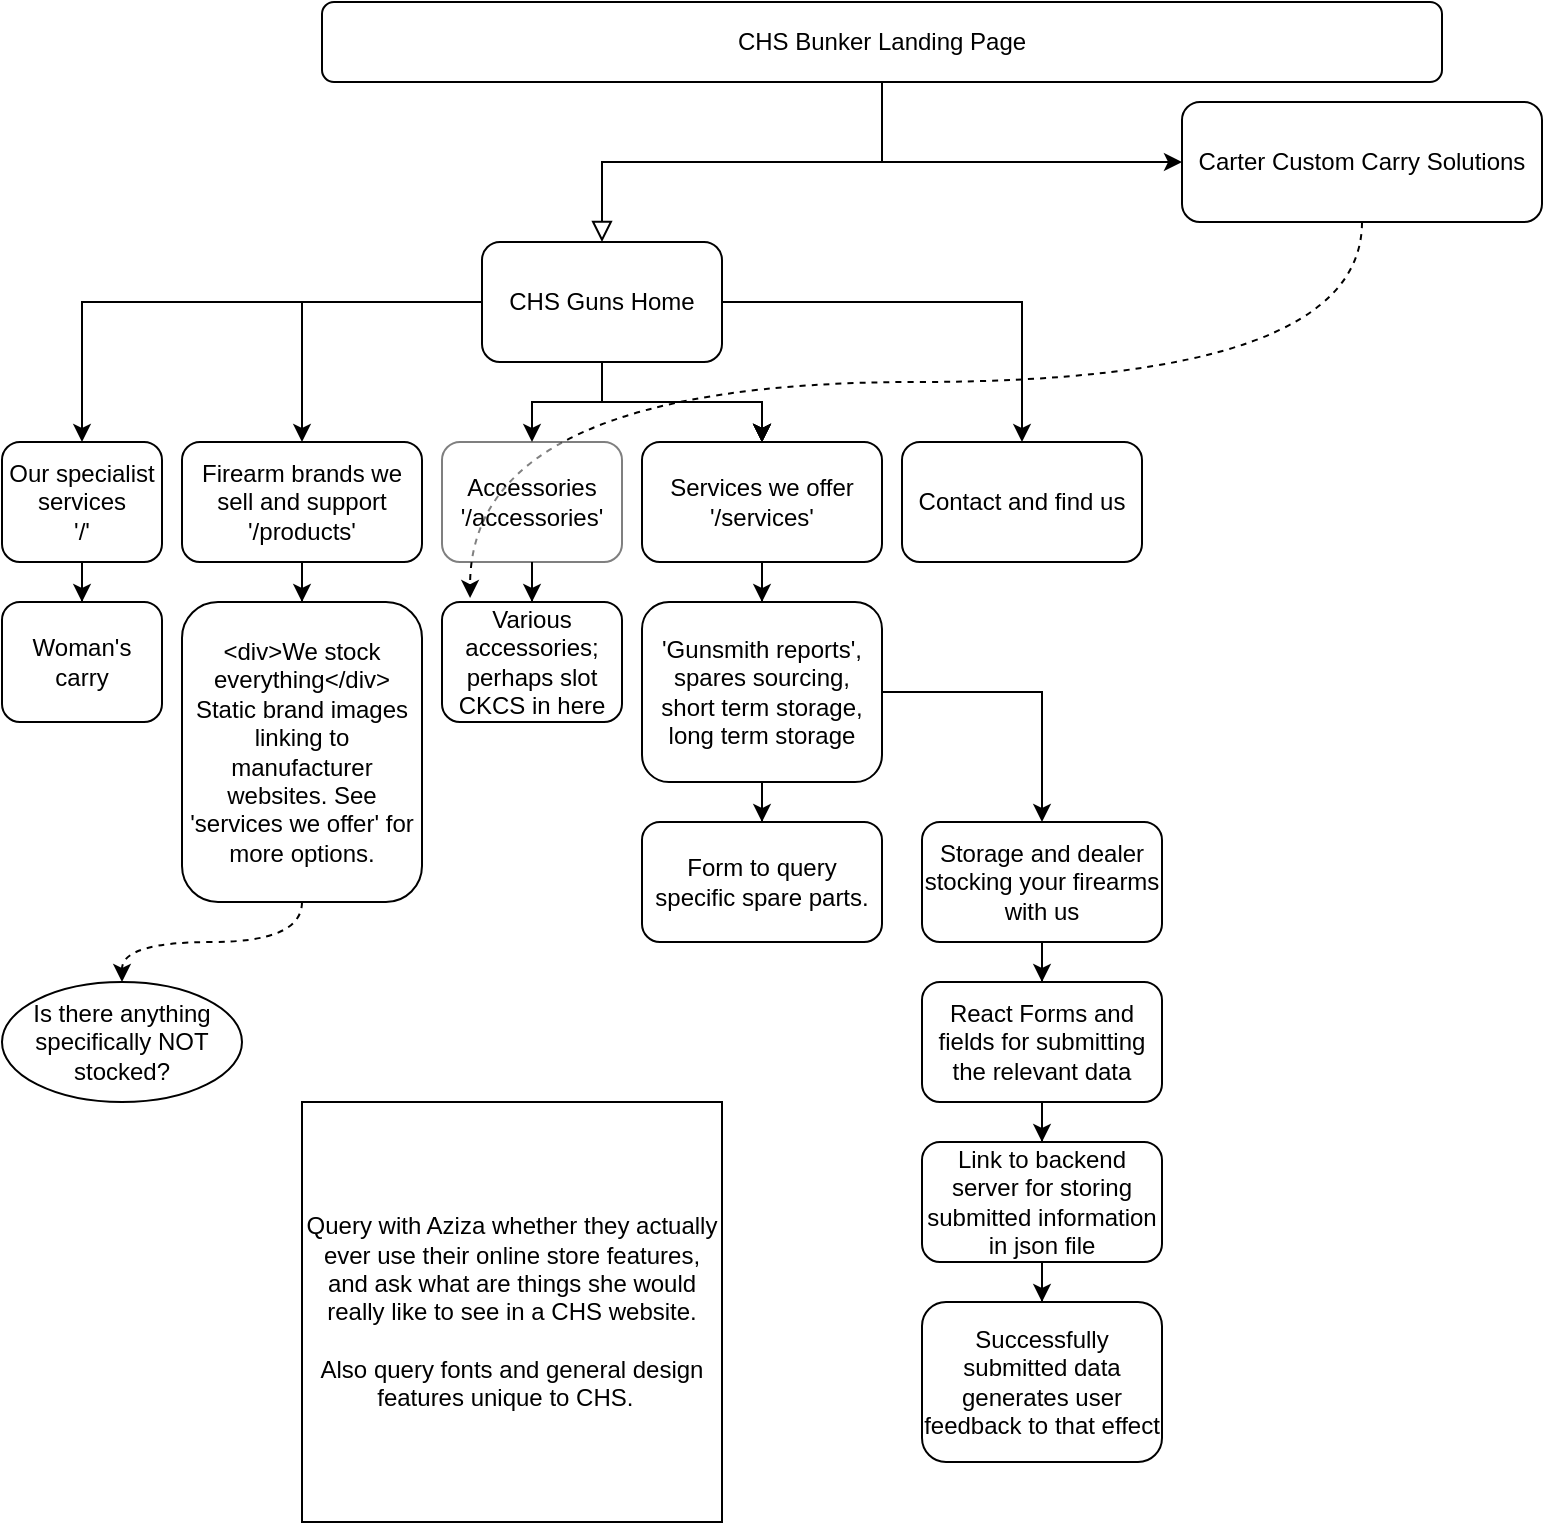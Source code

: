 <mxfile version="15.8.7" type="device"><diagram id="C5RBs43oDa-KdzZeNtuy" name="Page-1"><mxGraphModel dx="1662" dy="865" grid="1" gridSize="10" guides="1" tooltips="1" connect="1" arrows="1" fold="1" page="1" pageScale="1" pageWidth="827" pageHeight="1169" math="0" shadow="0"><root><mxCell id="WIyWlLk6GJQsqaUBKTNV-0"/><mxCell id="WIyWlLk6GJQsqaUBKTNV-1" parent="WIyWlLk6GJQsqaUBKTNV-0"/><mxCell id="WIyWlLk6GJQsqaUBKTNV-2" value="" style="rounded=0;html=1;jettySize=auto;orthogonalLoop=1;fontSize=11;endArrow=block;endFill=0;endSize=8;strokeWidth=1;shadow=0;labelBackgroundColor=none;edgeStyle=orthogonalEdgeStyle;" parent="WIyWlLk6GJQsqaUBKTNV-1" source="WIyWlLk6GJQsqaUBKTNV-3" target="ajiikEBJE1kDpf5D1zo7-4" edge="1"><mxGeometry relative="1" as="geometry"><mxPoint x="310" y="110" as="targetPoint"/><Array as="points"><mxPoint x="440" y="80"/><mxPoint x="300" y="80"/></Array></mxGeometry></mxCell><mxCell id="ajiikEBJE1kDpf5D1zo7-3" value="" style="edgeStyle=orthogonalEdgeStyle;rounded=0;orthogonalLoop=1;jettySize=auto;html=1;" parent="WIyWlLk6GJQsqaUBKTNV-1" source="WIyWlLk6GJQsqaUBKTNV-3" target="ajiikEBJE1kDpf5D1zo7-2" edge="1"><mxGeometry relative="1" as="geometry"><Array as="points"><mxPoint x="440" y="80"/><mxPoint x="680" y="80"/></Array></mxGeometry></mxCell><mxCell id="WIyWlLk6GJQsqaUBKTNV-3" value="CHS Bunker Landing Page" style="rounded=1;whiteSpace=wrap;html=1;fontSize=12;glass=0;strokeWidth=1;shadow=0;" parent="WIyWlLk6GJQsqaUBKTNV-1" vertex="1"><mxGeometry x="160" width="560" height="40" as="geometry"/></mxCell><mxCell id="_h2YBOwuBDMzF5DYbI0a-5" value="" style="edgeStyle=orthogonalEdgeStyle;orthogonalLoop=1;jettySize=auto;html=1;entryX=0.156;entryY=-0.033;entryDx=0;entryDy=0;entryPerimeter=0;curved=1;dashed=1;" parent="WIyWlLk6GJQsqaUBKTNV-1" source="ajiikEBJE1kDpf5D1zo7-2" target="cg36POyWOcAlL6MgtBCP-4" edge="1"><mxGeometry relative="1" as="geometry"><mxPoint x="680" y="190" as="targetPoint"/><Array as="points"><mxPoint x="680" y="190"/><mxPoint x="234" y="190"/></Array></mxGeometry></mxCell><mxCell id="ajiikEBJE1kDpf5D1zo7-2" value="Carter Custom Carry Solutions" style="whiteSpace=wrap;html=1;rounded=1;glass=0;strokeWidth=1;shadow=0;" parent="WIyWlLk6GJQsqaUBKTNV-1" vertex="1"><mxGeometry x="590" y="50" width="180" height="60" as="geometry"/></mxCell><mxCell id="ajiikEBJE1kDpf5D1zo7-6" value="" style="edgeStyle=orthogonalEdgeStyle;rounded=0;orthogonalLoop=1;jettySize=auto;html=1;" parent="WIyWlLk6GJQsqaUBKTNV-1" source="ajiikEBJE1kDpf5D1zo7-4" target="ajiikEBJE1kDpf5D1zo7-5" edge="1"><mxGeometry relative="1" as="geometry"/></mxCell><mxCell id="ajiikEBJE1kDpf5D1zo7-8" value="" style="edgeStyle=orthogonalEdgeStyle;rounded=0;orthogonalLoop=1;jettySize=auto;html=1;" parent="WIyWlLk6GJQsqaUBKTNV-1" source="ajiikEBJE1kDpf5D1zo7-4" target="ajiikEBJE1kDpf5D1zo7-7" edge="1"><mxGeometry relative="1" as="geometry"/></mxCell><mxCell id="ajiikEBJE1kDpf5D1zo7-10" value="" style="edgeStyle=orthogonalEdgeStyle;rounded=0;orthogonalLoop=1;jettySize=auto;html=1;" parent="WIyWlLk6GJQsqaUBKTNV-1" source="ajiikEBJE1kDpf5D1zo7-4" target="ajiikEBJE1kDpf5D1zo7-9" edge="1"><mxGeometry relative="1" as="geometry"/></mxCell><mxCell id="ajiikEBJE1kDpf5D1zo7-11" value="" style="edgeStyle=orthogonalEdgeStyle;rounded=0;orthogonalLoop=1;jettySize=auto;html=1;" parent="WIyWlLk6GJQsqaUBKTNV-1" source="ajiikEBJE1kDpf5D1zo7-4" target="ajiikEBJE1kDpf5D1zo7-7" edge="1"><mxGeometry relative="1" as="geometry"/></mxCell><mxCell id="ajiikEBJE1kDpf5D1zo7-12" value="" style="edgeStyle=orthogonalEdgeStyle;rounded=0;orthogonalLoop=1;jettySize=auto;html=1;" parent="WIyWlLk6GJQsqaUBKTNV-1" source="ajiikEBJE1kDpf5D1zo7-4" target="ajiikEBJE1kDpf5D1zo7-7" edge="1"><mxGeometry relative="1" as="geometry"/></mxCell><mxCell id="ajiikEBJE1kDpf5D1zo7-14" value="" style="edgeStyle=orthogonalEdgeStyle;rounded=0;orthogonalLoop=1;jettySize=auto;html=1;" parent="WIyWlLk6GJQsqaUBKTNV-1" source="ajiikEBJE1kDpf5D1zo7-4" target="ajiikEBJE1kDpf5D1zo7-13" edge="1"><mxGeometry relative="1" as="geometry"/></mxCell><mxCell id="cg36POyWOcAlL6MgtBCP-0" value="" style="edgeStyle=orthogonalEdgeStyle;rounded=0;orthogonalLoop=1;jettySize=auto;html=1;" parent="WIyWlLk6GJQsqaUBKTNV-1" source="ajiikEBJE1kDpf5D1zo7-4" target="ajiikEBJE1kDpf5D1zo7-7" edge="1"><mxGeometry relative="1" as="geometry"/></mxCell><mxCell id="cg36POyWOcAlL6MgtBCP-1" value="" style="edgeStyle=orthogonalEdgeStyle;rounded=0;orthogonalLoop=1;jettySize=auto;html=1;" parent="WIyWlLk6GJQsqaUBKTNV-1" source="ajiikEBJE1kDpf5D1zo7-4" target="ajiikEBJE1kDpf5D1zo7-7" edge="1"><mxGeometry relative="1" as="geometry"/></mxCell><mxCell id="cg36POyWOcAlL6MgtBCP-3" value="" style="edgeStyle=orthogonalEdgeStyle;rounded=0;orthogonalLoop=1;jettySize=auto;html=1;" parent="WIyWlLk6GJQsqaUBKTNV-1" source="ajiikEBJE1kDpf5D1zo7-4" target="cg36POyWOcAlL6MgtBCP-2" edge="1"><mxGeometry relative="1" as="geometry"/></mxCell><mxCell id="ajiikEBJE1kDpf5D1zo7-4" value="CHS Guns Home" style="rounded=1;whiteSpace=wrap;html=1;" parent="WIyWlLk6GJQsqaUBKTNV-1" vertex="1"><mxGeometry x="240" y="120" width="120" height="60" as="geometry"/></mxCell><mxCell id="ajiikEBJE1kDpf5D1zo7-26" value="" style="edgeStyle=orthogonalEdgeStyle;rounded=0;orthogonalLoop=1;jettySize=auto;html=1;strokeColor=default;" parent="WIyWlLk6GJQsqaUBKTNV-1" source="ajiikEBJE1kDpf5D1zo7-5" target="ajiikEBJE1kDpf5D1zo7-25" edge="1"><mxGeometry relative="1" as="geometry"/></mxCell><mxCell id="ajiikEBJE1kDpf5D1zo7-5" value="Firearm brands we sell and support&lt;br&gt;'/products'" style="rounded=1;whiteSpace=wrap;html=1;" parent="WIyWlLk6GJQsqaUBKTNV-1" vertex="1"><mxGeometry x="90" y="220" width="120" height="60" as="geometry"/></mxCell><mxCell id="ajiikEBJE1kDpf5D1zo7-28" value="" style="edgeStyle=orthogonalEdgeStyle;rounded=0;orthogonalLoop=1;jettySize=auto;html=1;strokeColor=default;" parent="WIyWlLk6GJQsqaUBKTNV-1" source="ajiikEBJE1kDpf5D1zo7-7" target="ajiikEBJE1kDpf5D1zo7-27" edge="1"><mxGeometry relative="1" as="geometry"/></mxCell><mxCell id="ajiikEBJE1kDpf5D1zo7-7" value="Services we offer&lt;br&gt;'/services'" style="whiteSpace=wrap;html=1;rounded=1;" parent="WIyWlLk6GJQsqaUBKTNV-1" vertex="1"><mxGeometry x="320" y="220" width="120" height="60" as="geometry"/></mxCell><mxCell id="ajiikEBJE1kDpf5D1zo7-32" value="" style="edgeStyle=orthogonalEdgeStyle;rounded=0;orthogonalLoop=1;jettySize=auto;html=1;strokeColor=default;" parent="WIyWlLk6GJQsqaUBKTNV-1" source="ajiikEBJE1kDpf5D1zo7-9" target="ajiikEBJE1kDpf5D1zo7-31" edge="1"><mxGeometry relative="1" as="geometry"/></mxCell><mxCell id="ajiikEBJE1kDpf5D1zo7-9" value="Our specialist services&lt;br&gt;'/'" style="whiteSpace=wrap;html=1;rounded=1;" parent="WIyWlLk6GJQsqaUBKTNV-1" vertex="1"><mxGeometry y="220" width="80" height="60" as="geometry"/></mxCell><mxCell id="ajiikEBJE1kDpf5D1zo7-13" value="Contact and find us" style="whiteSpace=wrap;html=1;rounded=1;" parent="WIyWlLk6GJQsqaUBKTNV-1" vertex="1"><mxGeometry x="450" y="220" width="120" height="60" as="geometry"/></mxCell><mxCell id="ajiikEBJE1kDpf5D1zo7-19" value="" style="edgeStyle=orthogonalEdgeStyle;rounded=0;orthogonalLoop=1;jettySize=auto;html=1;" parent="WIyWlLk6GJQsqaUBKTNV-1" source="ajiikEBJE1kDpf5D1zo7-15" target="ajiikEBJE1kDpf5D1zo7-18" edge="1"><mxGeometry relative="1" as="geometry"/></mxCell><mxCell id="ajiikEBJE1kDpf5D1zo7-15" value="Storage and dealer stocking your firearms with us" style="whiteSpace=wrap;html=1;rounded=1;" parent="WIyWlLk6GJQsqaUBKTNV-1" vertex="1"><mxGeometry x="460" y="410" width="120" height="60" as="geometry"/></mxCell><mxCell id="ajiikEBJE1kDpf5D1zo7-17" value="Query with Aziza whether they actually ever use their online store features, and ask what are things she would really like to see in a CHS website.&lt;br&gt;&lt;br&gt;Also query fonts and general design features unique to CHS.&amp;nbsp;&amp;nbsp;" style="whiteSpace=wrap;html=1;aspect=fixed;" parent="WIyWlLk6GJQsqaUBKTNV-1" vertex="1"><mxGeometry x="150" y="550" width="210" height="210" as="geometry"/></mxCell><mxCell id="ajiikEBJE1kDpf5D1zo7-21" value="" style="edgeStyle=orthogonalEdgeStyle;orthogonalLoop=1;jettySize=auto;html=1;rounded=0;strokeColor=none;" parent="WIyWlLk6GJQsqaUBKTNV-1" source="ajiikEBJE1kDpf5D1zo7-18" target="ajiikEBJE1kDpf5D1zo7-20" edge="1"><mxGeometry relative="1" as="geometry"/></mxCell><mxCell id="ajiikEBJE1kDpf5D1zo7-22" value="" style="edgeStyle=orthogonalEdgeStyle;rounded=0;orthogonalLoop=1;jettySize=auto;html=1;strokeColor=default;" parent="WIyWlLk6GJQsqaUBKTNV-1" source="ajiikEBJE1kDpf5D1zo7-18" target="ajiikEBJE1kDpf5D1zo7-20" edge="1"><mxGeometry relative="1" as="geometry"/></mxCell><mxCell id="ajiikEBJE1kDpf5D1zo7-18" value="React Forms and fields for submitting the relevant data" style="whiteSpace=wrap;html=1;rounded=1;" parent="WIyWlLk6GJQsqaUBKTNV-1" vertex="1"><mxGeometry x="460" y="490" width="120" height="60" as="geometry"/></mxCell><mxCell id="ajiikEBJE1kDpf5D1zo7-24" value="" style="edgeStyle=orthogonalEdgeStyle;rounded=0;orthogonalLoop=1;jettySize=auto;html=1;strokeColor=default;" parent="WIyWlLk6GJQsqaUBKTNV-1" source="ajiikEBJE1kDpf5D1zo7-20" target="ajiikEBJE1kDpf5D1zo7-23" edge="1"><mxGeometry relative="1" as="geometry"/></mxCell><mxCell id="ajiikEBJE1kDpf5D1zo7-20" value="Link to backend server for storing submitted information in json file" style="whiteSpace=wrap;html=1;rounded=1;" parent="WIyWlLk6GJQsqaUBKTNV-1" vertex="1"><mxGeometry x="460" y="570" width="120" height="60" as="geometry"/></mxCell><mxCell id="ajiikEBJE1kDpf5D1zo7-23" value="Successfully submitted data generates user feedback to that effect" style="whiteSpace=wrap;html=1;rounded=1;" parent="WIyWlLk6GJQsqaUBKTNV-1" vertex="1"><mxGeometry x="460" y="650" width="120" height="80" as="geometry"/></mxCell><mxCell id="_h2YBOwuBDMzF5DYbI0a-7" value="" style="edgeStyle=orthogonalEdgeStyle;curved=1;orthogonalLoop=1;jettySize=auto;html=1;dashed=1;" parent="WIyWlLk6GJQsqaUBKTNV-1" source="ajiikEBJE1kDpf5D1zo7-25" target="_h2YBOwuBDMzF5DYbI0a-6" edge="1"><mxGeometry relative="1" as="geometry"/></mxCell><mxCell id="ajiikEBJE1kDpf5D1zo7-25" value="&amp;lt;div&amp;gt;We stock everything&amp;lt;/div&amp;gt;&lt;br&gt;Static brand images linking to manufacturer websites. See 'services we offer' for more options." style="rounded=1;whiteSpace=wrap;html=1;" parent="WIyWlLk6GJQsqaUBKTNV-1" vertex="1"><mxGeometry x="90" y="300" width="120" height="150" as="geometry"/></mxCell><mxCell id="_h2YBOwuBDMzF5DYbI0a-1" value="" style="edgeStyle=orthogonalEdgeStyle;rounded=0;orthogonalLoop=1;jettySize=auto;html=1;entryX=0.5;entryY=0;entryDx=0;entryDy=0;" parent="WIyWlLk6GJQsqaUBKTNV-1" source="ajiikEBJE1kDpf5D1zo7-27" target="ajiikEBJE1kDpf5D1zo7-15" edge="1"><mxGeometry relative="1" as="geometry"><mxPoint x="500" y="400" as="targetPoint"/></mxGeometry></mxCell><mxCell id="_h2YBOwuBDMzF5DYbI0a-3" value="" style="edgeStyle=orthogonalEdgeStyle;rounded=0;orthogonalLoop=1;jettySize=auto;html=1;" parent="WIyWlLk6GJQsqaUBKTNV-1" source="ajiikEBJE1kDpf5D1zo7-27" target="_h2YBOwuBDMzF5DYbI0a-2" edge="1"><mxGeometry relative="1" as="geometry"/></mxCell><mxCell id="ajiikEBJE1kDpf5D1zo7-27" value="'Gunsmith reports', spares sourcing, short term storage, long term storage" style="whiteSpace=wrap;html=1;rounded=1;" parent="WIyWlLk6GJQsqaUBKTNV-1" vertex="1"><mxGeometry x="320" y="300" width="120" height="90" as="geometry"/></mxCell><mxCell id="ajiikEBJE1kDpf5D1zo7-31" value="Woman's carry" style="whiteSpace=wrap;html=1;rounded=1;" parent="WIyWlLk6GJQsqaUBKTNV-1" vertex="1"><mxGeometry y="300" width="80" height="60" as="geometry"/></mxCell><mxCell id="cg36POyWOcAlL6MgtBCP-5" value="" style="edgeStyle=orthogonalEdgeStyle;rounded=0;orthogonalLoop=1;jettySize=auto;html=1;" parent="WIyWlLk6GJQsqaUBKTNV-1" source="cg36POyWOcAlL6MgtBCP-2" target="cg36POyWOcAlL6MgtBCP-4" edge="1"><mxGeometry relative="1" as="geometry"/></mxCell><mxCell id="cg36POyWOcAlL6MgtBCP-2" value="Accessories&lt;br&gt;'/accessories'" style="whiteSpace=wrap;html=1;rounded=1;opacity=50;" parent="WIyWlLk6GJQsqaUBKTNV-1" vertex="1"><mxGeometry x="220" y="220" width="90" height="60" as="geometry"/></mxCell><mxCell id="cg36POyWOcAlL6MgtBCP-4" value="Various accessories; perhaps slot CKCS in here" style="whiteSpace=wrap;html=1;rounded=1;" parent="WIyWlLk6GJQsqaUBKTNV-1" vertex="1"><mxGeometry x="220" y="300" width="90" height="60" as="geometry"/></mxCell><mxCell id="_h2YBOwuBDMzF5DYbI0a-2" value="Form to query specific spare parts." style="whiteSpace=wrap;html=1;rounded=1;" parent="WIyWlLk6GJQsqaUBKTNV-1" vertex="1"><mxGeometry x="320" y="410" width="120" height="60" as="geometry"/></mxCell><mxCell id="_h2YBOwuBDMzF5DYbI0a-6" value="Is there anything specifically NOT stocked?" style="ellipse;whiteSpace=wrap;html=1;rounded=1;" parent="WIyWlLk6GJQsqaUBKTNV-1" vertex="1"><mxGeometry y="490" width="120" height="60" as="geometry"/></mxCell></root></mxGraphModel></diagram></mxfile>